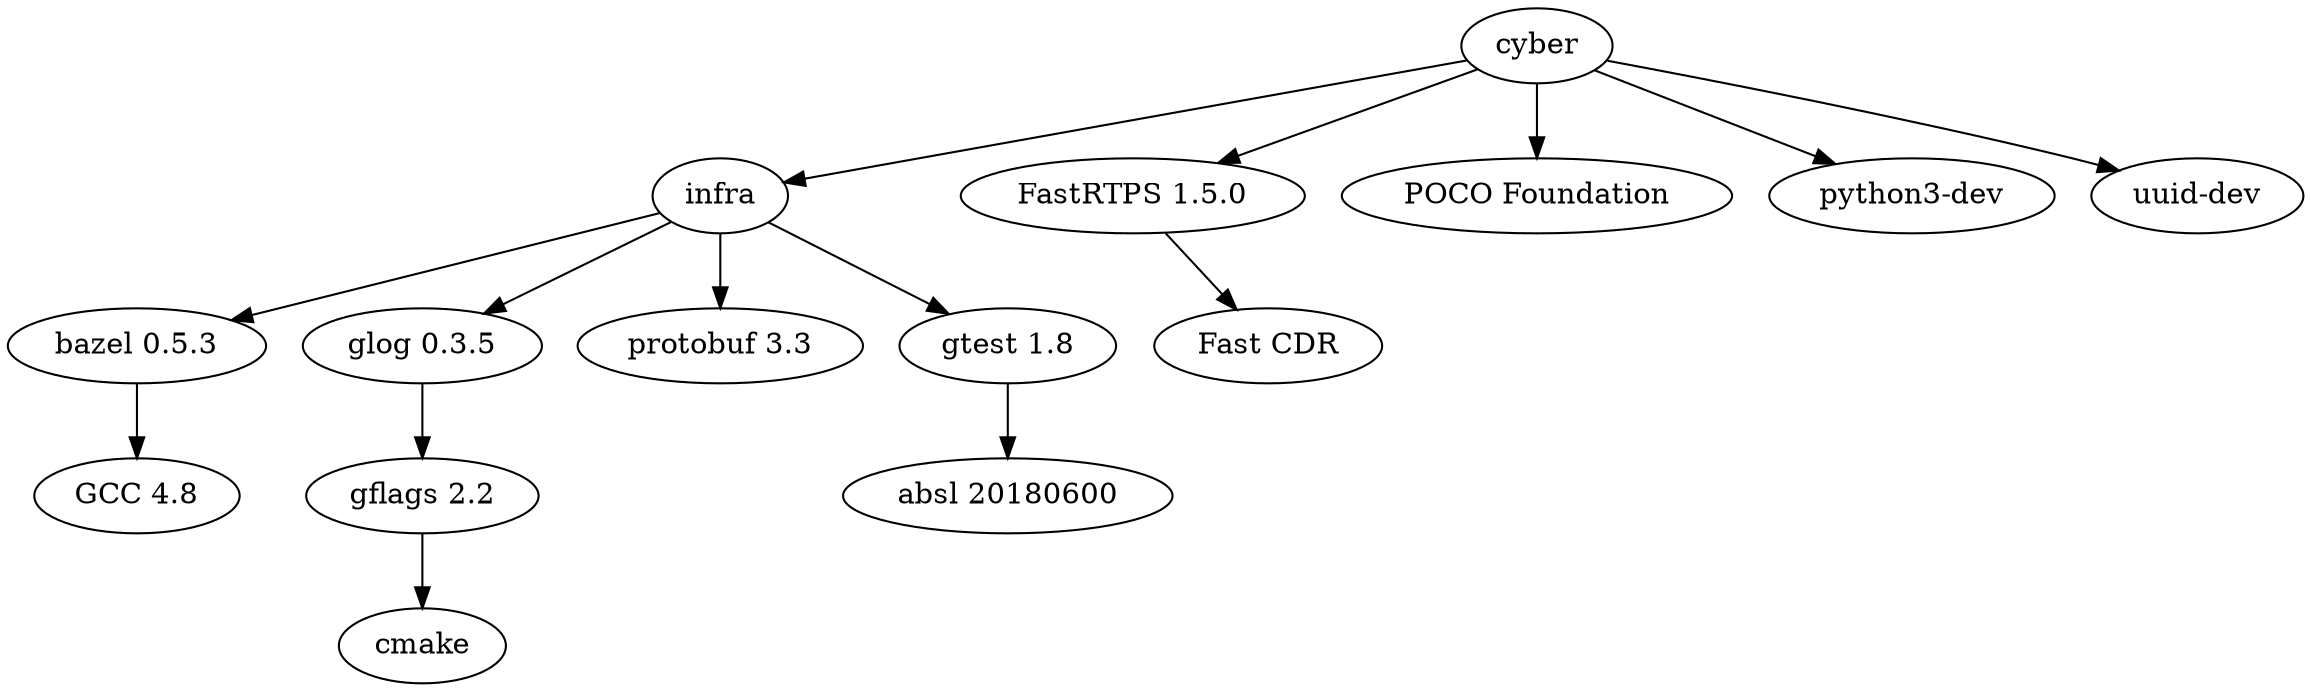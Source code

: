digraph {
  "infra" -> "bazel 0.5.3";
  "bazel 0.5.3" -> "GCC 4.8";
  "infra" -> "glog 0.3.5" -> "gflags 2.2" -> "cmake";
  "infra" -> "protobuf 3.3";
  "infra" -> "gtest 1.8" -> "absl 20180600";

  "cyber" -> "infra";
  "cyber" -> "FastRTPS 1.5.0" -> "Fast CDR";
  "cyber" -> "POCO Foundation";
  "cyber" -> "python3-dev";
  "cyber" -> "uuid-dev";
}
